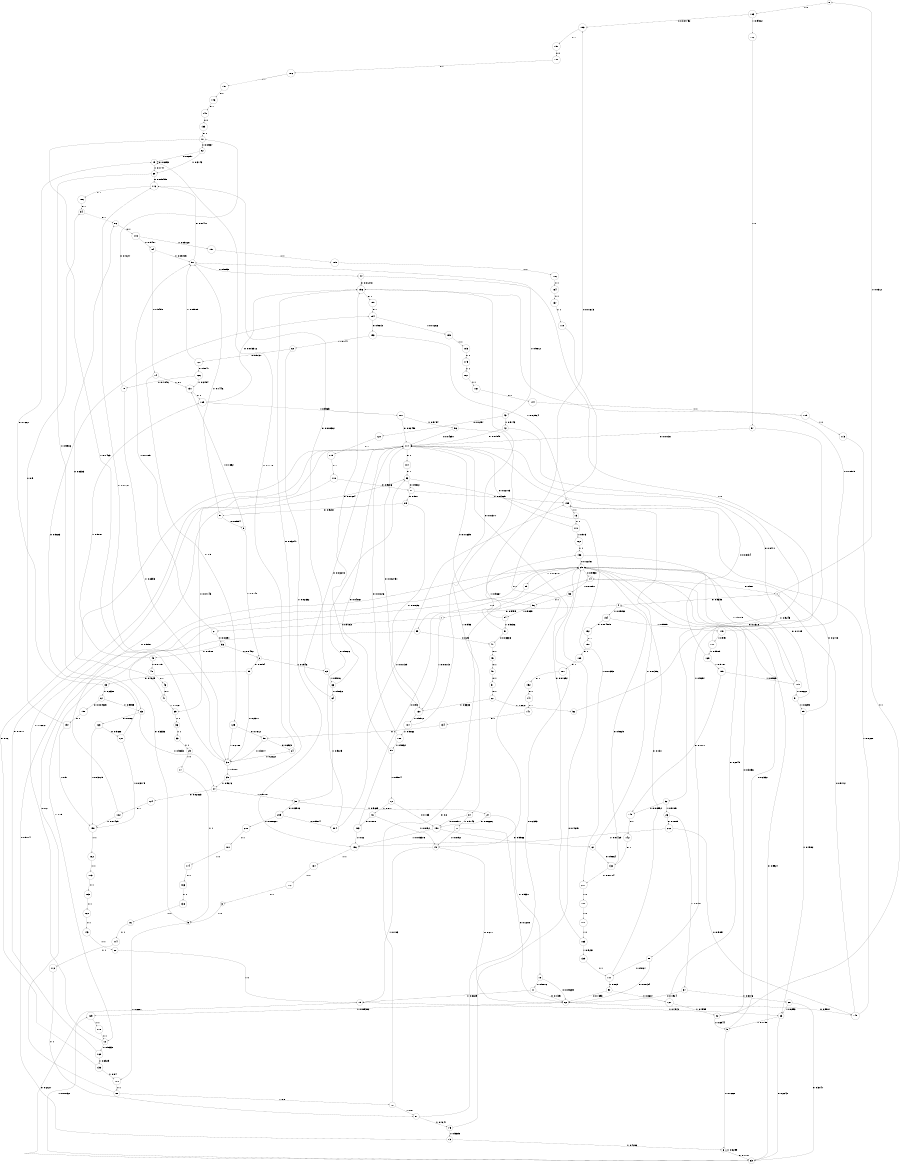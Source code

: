 digraph "ch3_random_source_L15" {
size = "6,8.5";
ratio = "fill";
node [shape = circle];
node [fontsize = 24];
edge [fontsize = 24];
0 -> 103 [label = "1: 1        "];
1 -> 4 [label = "0: 0.9688   "];
1 -> 0 [label = "1: 0.0312   "];
2 -> 99 [label = "0: 0.8054   "];
2 -> 69 [label = "1: 0.1946   "];
3 -> 5 [label = "1: 1        "];
4 -> 7 [label = "0: 0.9495   "];
4 -> 194 [label = "1: 0.05052  "];
5 -> 25 [label = "0: 0.3333   "];
5 -> 108 [label = "1: 0.6667   "];
6 -> 63 [label = "0: 0.1701   "];
6 -> 6 [label = "1: 0.8299   "];
7 -> 21 [label = "0: 0.9183   "];
7 -> 130 [label = "1: 0.08173  "];
8 -> 2 [label = "0: 0.8148   "];
8 -> 131 [label = "1: 0.1852   "];
9 -> 25 [label = "0: 0.2332   "];
9 -> 6 [label = "1: 0.7668   "];
10 -> 82 [label = "0: 0.8537   "];
10 -> 38 [label = "1: 0.1463   "];
11 -> 62 [label = "0: 0.1391   "];
11 -> 19 [label = "1: 0.8609   "];
12 -> 117 [label = "0: 0.06667  "];
12 -> 168 [label = "1: 0.9333   "];
13 -> 170 [label = "1: 1        "];
14 -> 1 [label = "0: 0.981    "];
14 -> 58 [label = "1: 0.01897  "];
15 -> 15 [label = "0: 0.8253   "];
15 -> 68 [label = "1: 0.1747   "];
16 -> 114 [label = "1: 1        "];
17 -> 5 [label = "1: 1        "];
18 -> 62 [label = "0: 0.09239  "];
18 -> 11 [label = "1: 0.9076   "];
19 -> 63 [label = "0: 0.2027   "];
19 -> 23 [label = "1: 0.7973   "];
20 -> 19 [label = "1: 1        "];
21 -> 53 [label = "0: 0.8891   "];
21 -> 50 [label = "1: 0.1109   "];
22 -> 52 [label = "0: 0.6667   "];
22 -> 130 [label = "1: 0.3333   "];
23 -> 63 [label = "0: 0.2242   "];
23 -> 9 [label = "1: 0.7758   "];
24 -> 15 [label = "0: 0.7778   "];
24 -> 38 [label = "1: 0.2222   "];
25 -> 14 [label = "0: 0.9938   "];
25 -> 59 [label = "1: 0.006187  "];
26 -> 202 [label = "0: 0.1809   "];
26 -> 37 [label = "1: 0.8191   "];
27 -> 150 [label = "0: 0.06626  "];
27 -> 18 [label = "1: 0.9337   "];
28 -> 63 [label = "0: 0.3047   "];
28 -> 23 [label = "1: 0.6953   "];
29 -> 17 [label = "1: 1        "];
30 -> 205 [label = "0: 0.03906  "];
30 -> 27 [label = "1: 0.9609   "];
31 -> 22 [label = "0: 1        "];
32 -> 145 [label = "0: 0.08952  "];
32 -> 26 [label = "1: 0.9105   "];
33 -> 29 [label = "1: 1        "];
34 -> 124 [label = "0: 0.02823  "];
34 -> 30 [label = "1: 0.9718   "];
35 -> 156 [label = "0: 0.03241  "];
35 -> 34 [label = "1: 0.9676   "];
36 -> 33 [label = "1: 1        "];
37 -> 62 [label = "0: 0.1924   "];
37 -> 28 [label = "1: 0.8076   "];
38 -> 116 [label = "0: 0.01121  "];
38 -> 35 [label = "1: 0.9888   "];
39 -> 36 [label = "1: 1        "];
40 -> 31 [label = "0: 1        "];
41 -> 86 [label = "0: 0.8333   "];
41 -> 39 [label = "1: 0.1667   "];
42 -> 117 [label = "0: 0.07549  "];
42 -> 32 [label = "1: 0.9245   "];
43 -> 120 [label = "0: 0.0257   "];
43 -> 42 [label = "1: 0.9743   "];
44 -> 156 [label = "0: 0.01278  "];
44 -> 43 [label = "1: 0.9872   "];
45 -> 40 [label = "0: 1        "];
46 -> 41 [label = "0: 1        "];
47 -> 45 [label = "0: 1        "];
48 -> 46 [label = "0: 1        "];
49 -> 48 [label = "0: 0.0119   "];
49 -> 105 [label = "1: 0.9881   "];
50 -> 116 [label = "0: 0.01471  "];
50 -> 44 [label = "1: 0.9853   "];
51 -> 47 [label = "0: 0.03333  "];
51 -> 136 [label = "1: 0.9667   "];
52 -> 50 [label = "1: 1        "];
53 -> 2 [label = "0: 0.8492   "];
53 -> 49 [label = "1: 0.1508   "];
54 -> 117 [label = "0: 0.01639  "];
54 -> 51 [label = "1: 0.9836   "];
55 -> 47 [label = "0: 0.25     "];
55 -> 12 [label = "1: 0.75     "];
56 -> 193 [label = "0: 0.01613  "];
56 -> 54 [label = "1: 0.9839   "];
57 -> 8 [label = "0: 0.8554   "];
57 -> 50 [label = "1: 0.1446   "];
58 -> 56 [label = "1: 1        "];
59 -> 55 [label = "1: 1        "];
60 -> 128 [label = "0: 0.9737   "];
60 -> 196 [label = "1: 0.02632  "];
61 -> 132 [label = "0: 0.9864   "];
61 -> 195 [label = "1: 0.01356  "];
62 -> 149 [label = "0: 0.9907   "];
62 -> 129 [label = "1: 0.009302  "];
63 -> 14 [label = "0: 0.9927   "];
63 -> 129 [label = "1: 0.00732  "];
64 -> 117 [label = "0: 0.03248  "];
64 -> 30 [label = "1: 0.9675   "];
65 -> 123 [label = "0: 0.0167   "];
65 -> 34 [label = "1: 0.9833   "];
66 -> 156 [label = "0: 0.01684  "];
66 -> 64 [label = "1: 0.9832   "];
67 -> 158 [label = "0: 0.004525  "];
67 -> 65 [label = "1: 0.9955   "];
68 -> 116 [label = "0: 0.009405  "];
68 -> 65 [label = "1: 0.9906   "];
69 -> 116 [label = "0: 0.008361  "];
69 -> 66 [label = "1: 0.9916   "];
70 -> 10 [label = "0: 0.7647   "];
70 -> 38 [label = "1: 0.2353   "];
71 -> 85 [label = "0: 0.981    "];
71 -> 195 [label = "1: 0.01905  "];
72 -> 150 [label = "0: 0.183    "];
72 -> 76 [label = "1: 0.817    "];
73 -> 25 [label = "0: 0.5714   "];
73 -> 6 [label = "1: 0.4286   "];
74 -> 125 [label = "0: 0.9      "];
74 -> 131 [label = "1: 0.1      "];
75 -> 25 [label = "0: 0.4615   "];
75 -> 73 [label = "1: 0.5385   "];
76 -> 203 [label = "0: 0.1808   "];
76 -> 79 [label = "1: 0.8192   "];
77 -> 62 [label = "0: 0.1208   "];
77 -> 79 [label = "1: 0.8792   "];
78 -> 25 [label = "0: 0.2      "];
78 -> 81 [label = "1: 0.8      "];
79 -> 62 [label = "0: 0.217    "];
79 -> 19 [label = "1: 0.783    "];
80 -> 25 [label = "0: 0.2      "];
80 -> 78 [label = "1: 0.8      "];
81 -> 25 [label = "0: 0.2353   "];
81 -> 75 [label = "1: 0.7647   "];
82 -> 15 [label = "0: 0.6857   "];
82 -> 68 [label = "1: 0.3143   "];
83 -> 15 [label = "0: 0.7662   "];
83 -> 67 [label = "1: 0.2338   "];
84 -> 74 [label = "0: 0.9459   "];
84 -> 50 [label = "1: 0.05405  "];
85 -> 57 [label = "0: 0.9231   "];
85 -> 130 [label = "1: 0.07692  "];
86 -> 148 [label = "0: 1        "];
87 -> 150 [label = "0: 0.08571  "];
87 -> 77 [label = "1: 0.9143   "];
88 -> 62 [label = "0: 0.08734  "];
88 -> 111 [label = "1: 0.9127   "];
89 -> 25 [label = "0: 0.2418   "];
89 -> 23 [label = "1: 0.7582   "];
90 -> 62 [label = "0: 0.1393   "];
90 -> 127 [label = "1: 0.8607   "];
91 -> 25 [label = "0: 0.1705   "];
91 -> 89 [label = "1: 0.8295   "];
92 -> 25 [label = "0: 0.3056   "];
92 -> 9 [label = "1: 0.6944   "];
93 -> 71 [label = "0: 0.9861   "];
93 -> 201 [label = "1: 0.01393  "];
94 -> 86 [label = "0: 1        "];
95 -> 117 [label = "0: 0.04861  "];
95 -> 72 [label = "1: 0.9514   "];
96 -> 117 [label = "0: 0.04697  "];
96 -> 87 [label = "1: 0.953    "];
97 -> 117 [label = "0: 0.07031  "];
97 -> 88 [label = "1: 0.9297   "];
98 -> 24 [label = "0: 0.6923   "];
98 -> 38 [label = "1: 0.3077   "];
99 -> 83 [label = "0: 0.7629   "];
99 -> 38 [label = "1: 0.2371   "];
100 -> 117 [label = "0: 0.01676  "];
100 -> 95 [label = "1: 0.9832   "];
101 -> 117 [label = "0: 0.02458  "];
101 -> 96 [label = "1: 0.9754   "];
102 -> 97 [label = "1: 1        "];
103 -> 193 [label = "0: 0.007752  "];
103 -> 102 [label = "1: 0.9922   "];
104 -> 156 [label = "0: 0.01377  "];
104 -> 100 [label = "1: 0.9862   "];
105 -> 156 [label = "0: 0.003512  "];
105 -> 101 [label = "1: 0.9965   "];
106 -> 94 [label = "0: 1        "];
107 -> 93 [label = "0: 1        "];
108 -> 80 [label = "1: 1        "];
109 -> 25 [label = "0: 0.1378   "];
109 -> 91 [label = "1: 0.8622   "];
110 -> 79 [label = "1: 1        "];
111 -> 25 [label = "0: 0.131    "];
111 -> 90 [label = "1: 0.869    "];
112 -> 81 [label = "1: 1        "];
113 -> 92 [label = "1: 1        "];
114 -> 112 [label = "1: 1        "];
115 -> 113 [label = "1: 1        "];
116 -> 106 [label = "0: 1        "];
117 -> 107 [label = "0: 1        "];
118 -> 71 [label = "0: 0.9286   "];
118 -> 39 [label = "1: 0.07143  "];
119 -> 118 [label = "0: 1        "];
120 -> 119 [label = "0: 1        "];
121 -> 154 [label = "0: 0.9683   "];
121 -> 198 [label = "1: 0.03175  "];
122 -> 93 [label = "0: 0.9857   "];
122 -> 198 [label = "1: 0.01429  "];
123 -> 121 [label = "0: 0.9688   "];
123 -> 198 [label = "1: 0.03125  "];
124 -> 122 [label = "0: 1        "];
125 -> 98 [label = "0: 0.7812   "];
125 -> 38 [label = "1: 0.2188   "];
126 -> 70 [label = "0: 0.7846   "];
126 -> 131 [label = "1: 0.2154   "];
127 -> 25 [label = "0: 0.2045   "];
127 -> 92 [label = "1: 0.7955   "];
128 -> 126 [label = "0: 0.9041   "];
128 -> 50 [label = "1: 0.09589  "];
129 -> 178 [label = "1: 1        "];
130 -> 117 [label = "0: 0.002751  "];
130 -> 104 [label = "1: 0.9972   "];
131 -> 105 [label = "1: 1        "];
132 -> 4 [label = "0: 0.9829   "];
132 -> 201 [label = "1: 0.01714  "];
133 -> 10 [label = "0: 1        "];
134 -> 98 [label = "0: 1        "];
135 -> 117 [label = "0: 0.16     "];
135 -> 108 [label = "1: 0.84     "];
136 -> 25 [label = "0: 0.02151  "];
136 -> 109 [label = "1: 0.9785   "];
137 -> 110 [label = "1: 1        "];
138 -> 16 [label = "1: 1        "];
139 -> 111 [label = "1: 1        "];
140 -> 133 [label = "0: 1        "];
141 -> 134 [label = "0: 1        "];
142 -> 132 [label = "0: 1        "];
143 -> 20 [label = "1: 1        "];
144 -> 115 [label = "1: 1        "];
145 -> 142 [label = "0: 1        "];
146 -> 140 [label = "0: 1        "];
147 -> 141 [label = "0: 1        "];
148 -> 84 [label = "0: 0.9487   "];
148 -> 197 [label = "1: 0.05128  "];
149 -> 1 [label = "0: 0.9772   "];
149 -> 195 [label = "1: 0.0228   "];
150 -> 61 [label = "0: 0.9966   "];
150 -> 196 [label = "1: 0.003378  "];
151 -> 146 [label = "0: 1        "];
152 -> 147 [label = "0: 1        "];
153 -> 60 [label = "0: 0.9744   "];
153 -> 195 [label = "1: 0.02564  "];
154 -> 153 [label = "0: 0.9873   "];
154 -> 199 [label = "1: 0.01266  "];
155 -> 154 [label = "0: 1        "];
156 -> 155 [label = "0: 1        "];
157 -> 94 [label = "0: 0.5      "];
157 -> 198 [label = "1: 0.5      "];
158 -> 157 [label = "0: 1        "];
159 -> 145 [label = "0: 0.1071   "];
159 -> 109 [label = "1: 0.8929   "];
160 -> 143 [label = "1: 1        "];
161 -> 144 [label = "1: 1        "];
162 -> 136 [label = "1: 1        "];
163 -> 117 [label = "0: 0.07692  "];
163 -> 139 [label = "1: 0.9231   "];
164 -> 137 [label = "1: 1        "];
165 -> 160 [label = "1: 1        "];
166 -> 138 [label = "1: 1        "];
167 -> 161 [label = "1: 1        "];
168 -> 117 [label = "0: 0.1071   "];
168 -> 135 [label = "1: 0.8929   "];
169 -> 117 [label = "0: 0.08134  "];
169 -> 159 [label = "1: 0.9187   "];
170 -> 117 [label = "0: 0.02703  "];
170 -> 162 [label = "1: 0.973    "];
171 -> 163 [label = "1: 1        "];
172 -> 3 [label = "1: 1        "];
173 -> 165 [label = "1: 1        "];
174 -> 166 [label = "1: 1        "];
175 -> 167 [label = "1: 1        "];
176 -> 164 [label = "1: 1        "];
177 -> 117 [label = "0: 0.0411   "];
177 -> 169 [label = "1: 0.9589   "];
178 -> 12 [label = "1: 1        "];
179 -> 156 [label = "0: 0.00905  "];
179 -> 177 [label = "1: 0.991    "];
180 -> 171 [label = "1: 1        "];
181 -> 174 [label = "1: 1        "];
182 -> 173 [label = "1: 1        "];
183 -> 175 [label = "1: 1        "];
184 -> 172 [label = "1: 1        "];
185 -> 176 [label = "1: 1        "];
186 -> 151 [label = "0: 1        "];
187 -> 152 [label = "0: 1        "];
188 -> 186 [label = "0: 1        "];
189 -> 187 [label = "0: 1        "];
190 -> 189 [label = "0: 1        "];
191 -> 188 [label = "0: 1        "];
192 -> 190 [label = "0: 1        "];
193 -> 191 [label = "0: 1        "];
194 -> 192 [label = "0: 0.004505  "];
194 -> 179 [label = "1: 0.9955   "];
195 -> 13 [label = "1: 1        "];
196 -> 184 [label = "1: 1        "];
197 -> 185 [label = "1: 1        "];
198 -> 182 [label = "1: 1        "];
199 -> 183 [label = "1: 1        "];
200 -> 181 [label = "1: 1        "];
201 -> 180 [label = "1: 1        "];
202 -> 149 [label = "0: 0.9857   "];
202 -> 196 [label = "1: 0.01429  "];
203 -> 14 [label = "0: 0.98     "];
203 -> 196 [label = "1: 0.02     "];
204 -> 93 [label = "0: 0.9826   "];
204 -> 195 [label = "1: 0.01739  "];
205 -> 204 [label = "0: 0.9914   "];
205 -> 200 [label = "1: 0.008621  "];
}